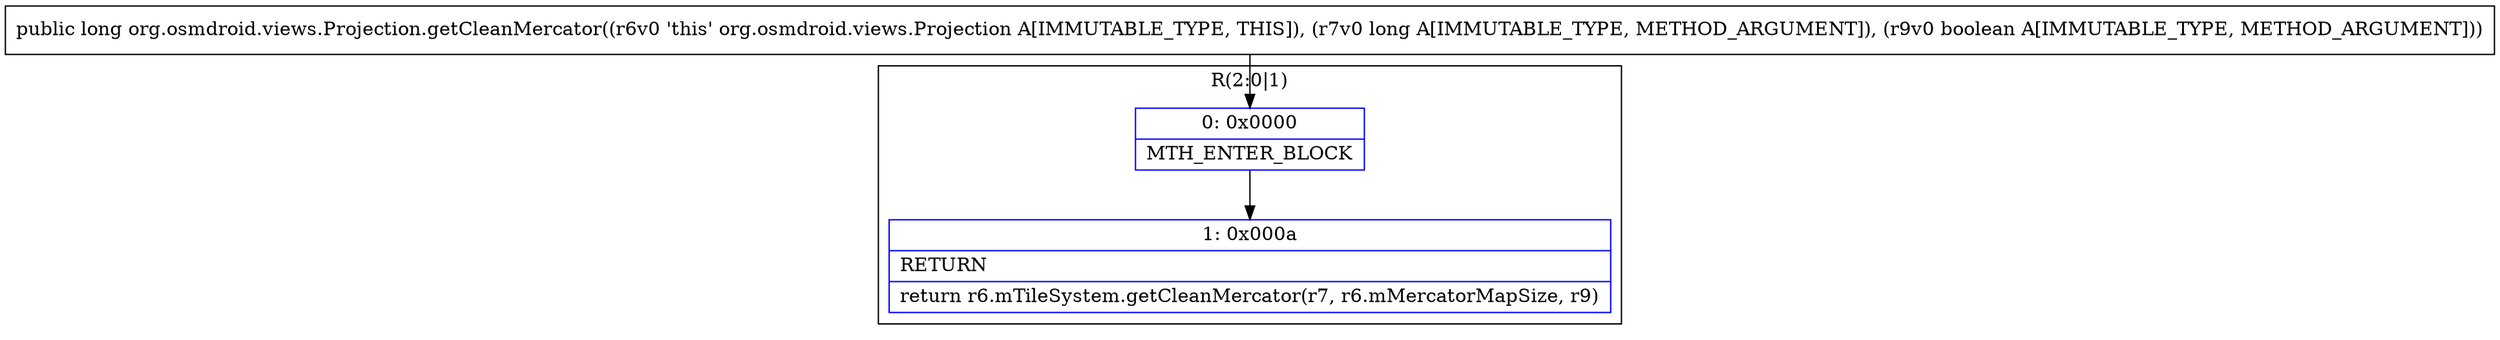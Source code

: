 digraph "CFG fororg.osmdroid.views.Projection.getCleanMercator(JZ)J" {
subgraph cluster_Region_1475324638 {
label = "R(2:0|1)";
node [shape=record,color=blue];
Node_0 [shape=record,label="{0\:\ 0x0000|MTH_ENTER_BLOCK\l}"];
Node_1 [shape=record,label="{1\:\ 0x000a|RETURN\l|return r6.mTileSystem.getCleanMercator(r7, r6.mMercatorMapSize, r9)\l}"];
}
MethodNode[shape=record,label="{public long org.osmdroid.views.Projection.getCleanMercator((r6v0 'this' org.osmdroid.views.Projection A[IMMUTABLE_TYPE, THIS]), (r7v0 long A[IMMUTABLE_TYPE, METHOD_ARGUMENT]), (r9v0 boolean A[IMMUTABLE_TYPE, METHOD_ARGUMENT])) }"];
MethodNode -> Node_0;
Node_0 -> Node_1;
}

